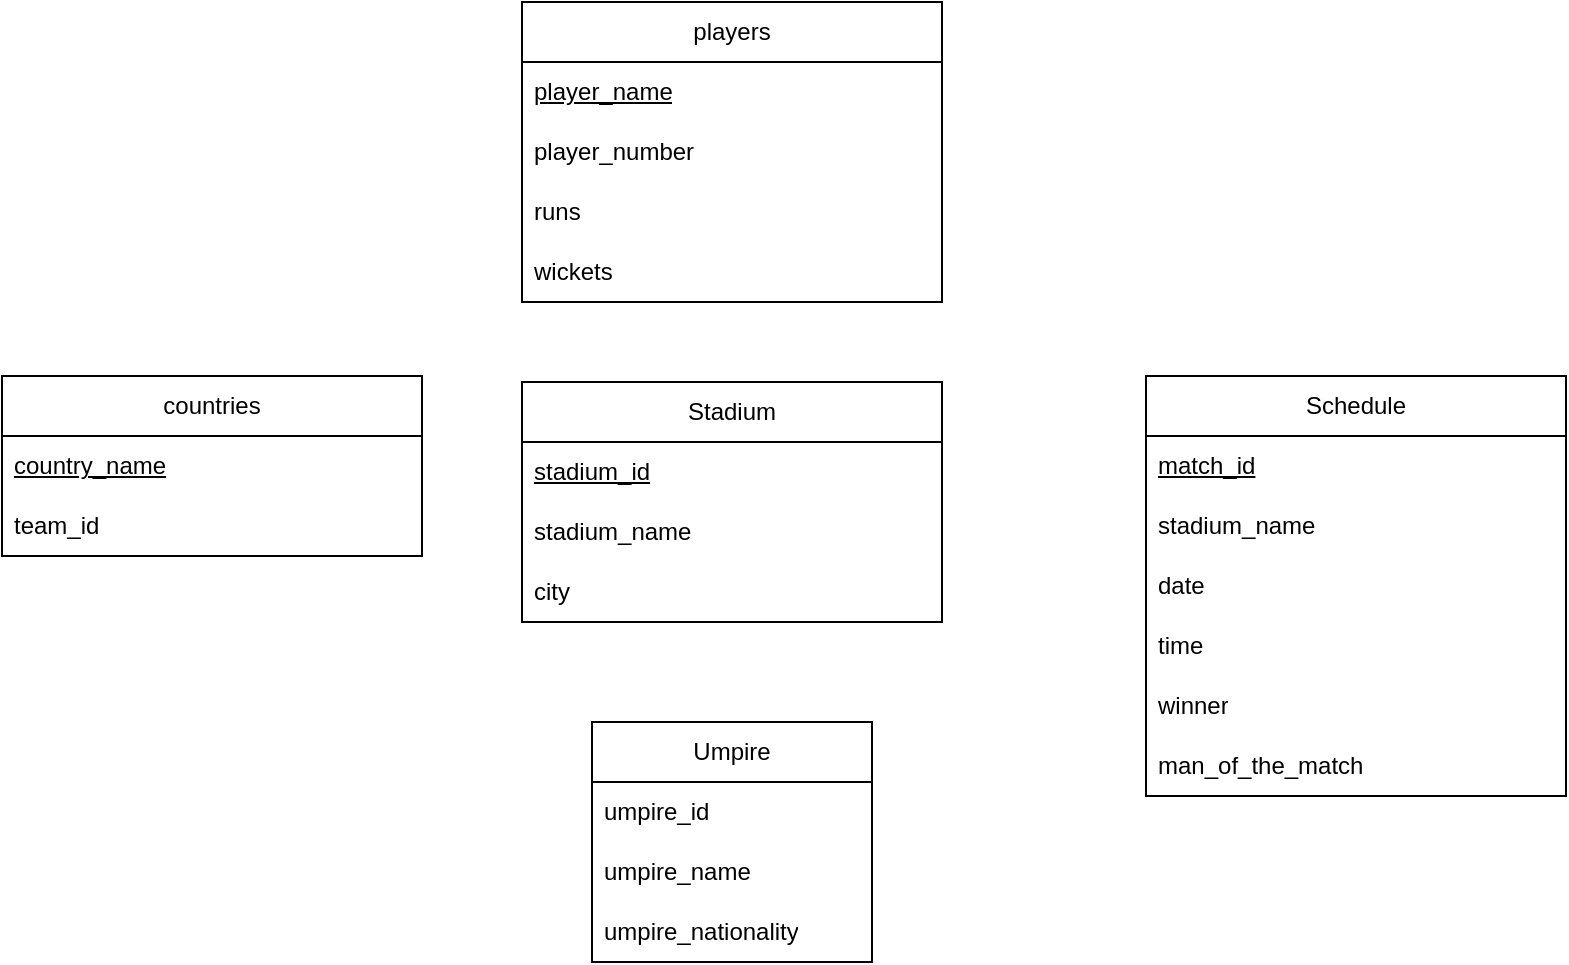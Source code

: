 <mxfile version="24.7.13">
  <diagram name="Page-1" id="-DKfFspGXf2tjMDzJ1xV">
    <mxGraphModel dx="1073" dy="583" grid="1" gridSize="10" guides="1" tooltips="1" connect="1" arrows="1" fold="1" page="1" pageScale="1" pageWidth="850" pageHeight="1100" math="0" shadow="0">
      <root>
        <mxCell id="0" />
        <mxCell id="1" parent="0" />
        <mxCell id="gVDEHbl3l0rGDU3breij-1" value="countries" style="swimlane;fontStyle=0;childLayout=stackLayout;horizontal=1;startSize=30;horizontalStack=0;resizeParent=1;resizeParentMax=0;resizeLast=0;collapsible=1;marginBottom=0;whiteSpace=wrap;html=1;" vertex="1" parent="1">
          <mxGeometry y="297" width="210" height="90" as="geometry">
            <mxRectangle x="50" y="270" width="100" height="30" as="alternateBounds" />
          </mxGeometry>
        </mxCell>
        <mxCell id="gVDEHbl3l0rGDU3breij-4" value="&lt;u&gt;country_name&lt;/u&gt;" style="text;strokeColor=none;fillColor=none;align=left;verticalAlign=middle;spacingLeft=4;spacingRight=4;overflow=hidden;points=[[0,0.5],[1,0.5]];portConstraint=eastwest;rotatable=0;whiteSpace=wrap;html=1;" vertex="1" parent="gVDEHbl3l0rGDU3breij-1">
          <mxGeometry y="30" width="210" height="30" as="geometry" />
        </mxCell>
        <mxCell id="gVDEHbl3l0rGDU3breij-29" value="team_id" style="text;strokeColor=none;fillColor=none;align=left;verticalAlign=middle;spacingLeft=4;spacingRight=4;overflow=hidden;points=[[0,0.5],[1,0.5]];portConstraint=eastwest;rotatable=0;whiteSpace=wrap;html=1;" vertex="1" parent="gVDEHbl3l0rGDU3breij-1">
          <mxGeometry y="60" width="210" height="30" as="geometry" />
        </mxCell>
        <mxCell id="gVDEHbl3l0rGDU3breij-13" value="Schedule" style="swimlane;fontStyle=0;childLayout=stackLayout;horizontal=1;startSize=30;horizontalStack=0;resizeParent=1;resizeParentMax=0;resizeLast=0;collapsible=1;marginBottom=0;whiteSpace=wrap;html=1;" vertex="1" parent="1">
          <mxGeometry x="572" y="297" width="210" height="210" as="geometry">
            <mxRectangle x="50" y="270" width="100" height="30" as="alternateBounds" />
          </mxGeometry>
        </mxCell>
        <mxCell id="gVDEHbl3l0rGDU3breij-15" value="&lt;u&gt;match_id&lt;/u&gt;" style="text;strokeColor=none;fillColor=none;align=left;verticalAlign=middle;spacingLeft=4;spacingRight=4;overflow=hidden;points=[[0,0.5],[1,0.5]];portConstraint=eastwest;rotatable=0;whiteSpace=wrap;html=1;" vertex="1" parent="gVDEHbl3l0rGDU3breij-13">
          <mxGeometry y="30" width="210" height="30" as="geometry" />
        </mxCell>
        <mxCell id="gVDEHbl3l0rGDU3breij-16" value="stadium_name" style="text;strokeColor=none;fillColor=none;align=left;verticalAlign=middle;spacingLeft=4;spacingRight=4;overflow=hidden;points=[[0,0.5],[1,0.5]];portConstraint=eastwest;rotatable=0;whiteSpace=wrap;html=1;" vertex="1" parent="gVDEHbl3l0rGDU3breij-13">
          <mxGeometry y="60" width="210" height="30" as="geometry" />
        </mxCell>
        <mxCell id="gVDEHbl3l0rGDU3breij-32" value="date" style="text;strokeColor=none;fillColor=none;align=left;verticalAlign=middle;spacingLeft=4;spacingRight=4;overflow=hidden;points=[[0,0.5],[1,0.5]];portConstraint=eastwest;rotatable=0;whiteSpace=wrap;html=1;" vertex="1" parent="gVDEHbl3l0rGDU3breij-13">
          <mxGeometry y="90" width="210" height="30" as="geometry" />
        </mxCell>
        <mxCell id="gVDEHbl3l0rGDU3breij-33" value="time" style="text;strokeColor=none;fillColor=none;align=left;verticalAlign=middle;spacingLeft=4;spacingRight=4;overflow=hidden;points=[[0,0.5],[1,0.5]];portConstraint=eastwest;rotatable=0;whiteSpace=wrap;html=1;" vertex="1" parent="gVDEHbl3l0rGDU3breij-13">
          <mxGeometry y="120" width="210" height="30" as="geometry" />
        </mxCell>
        <mxCell id="gVDEHbl3l0rGDU3breij-34" value="winner" style="text;strokeColor=none;fillColor=none;align=left;verticalAlign=middle;spacingLeft=4;spacingRight=4;overflow=hidden;points=[[0,0.5],[1,0.5]];portConstraint=eastwest;rotatable=0;whiteSpace=wrap;html=1;" vertex="1" parent="gVDEHbl3l0rGDU3breij-13">
          <mxGeometry y="150" width="210" height="30" as="geometry" />
        </mxCell>
        <mxCell id="gVDEHbl3l0rGDU3breij-52" value="man_of_the_match" style="text;strokeColor=none;fillColor=none;align=left;verticalAlign=middle;spacingLeft=4;spacingRight=4;overflow=hidden;points=[[0,0.5],[1,0.5]];portConstraint=eastwest;rotatable=0;whiteSpace=wrap;html=1;" vertex="1" parent="gVDEHbl3l0rGDU3breij-13">
          <mxGeometry y="180" width="210" height="30" as="geometry" />
        </mxCell>
        <mxCell id="gVDEHbl3l0rGDU3breij-21" value="players" style="swimlane;fontStyle=0;childLayout=stackLayout;horizontal=1;startSize=30;horizontalStack=0;resizeParent=1;resizeParentMax=0;resizeLast=0;collapsible=1;marginBottom=0;whiteSpace=wrap;html=1;" vertex="1" parent="1">
          <mxGeometry x="260" y="110" width="210" height="150" as="geometry">
            <mxRectangle x="50" y="270" width="100" height="30" as="alternateBounds" />
          </mxGeometry>
        </mxCell>
        <mxCell id="gVDEHbl3l0rGDU3breij-24" value="&lt;u&gt;player_name&lt;/u&gt;" style="text;strokeColor=none;fillColor=none;align=left;verticalAlign=middle;spacingLeft=4;spacingRight=4;overflow=hidden;points=[[0,0.5],[1,0.5]];portConstraint=eastwest;rotatable=0;whiteSpace=wrap;html=1;" vertex="1" parent="gVDEHbl3l0rGDU3breij-21">
          <mxGeometry y="30" width="210" height="30" as="geometry" />
        </mxCell>
        <mxCell id="gVDEHbl3l0rGDU3breij-43" value="player_number" style="text;strokeColor=none;fillColor=none;align=left;verticalAlign=middle;spacingLeft=4;spacingRight=4;overflow=hidden;points=[[0,0.5],[1,0.5]];portConstraint=eastwest;rotatable=0;whiteSpace=wrap;html=1;" vertex="1" parent="gVDEHbl3l0rGDU3breij-21">
          <mxGeometry y="60" width="210" height="30" as="geometry" />
        </mxCell>
        <mxCell id="gVDEHbl3l0rGDU3breij-50" value="runs" style="text;strokeColor=none;fillColor=none;align=left;verticalAlign=middle;spacingLeft=4;spacingRight=4;overflow=hidden;points=[[0,0.5],[1,0.5]];portConstraint=eastwest;rotatable=0;whiteSpace=wrap;html=1;" vertex="1" parent="gVDEHbl3l0rGDU3breij-21">
          <mxGeometry y="90" width="210" height="30" as="geometry" />
        </mxCell>
        <mxCell id="gVDEHbl3l0rGDU3breij-51" value="wickets" style="text;strokeColor=none;fillColor=none;align=left;verticalAlign=middle;spacingLeft=4;spacingRight=4;overflow=hidden;points=[[0,0.5],[1,0.5]];portConstraint=eastwest;rotatable=0;whiteSpace=wrap;html=1;" vertex="1" parent="gVDEHbl3l0rGDU3breij-21">
          <mxGeometry y="120" width="210" height="30" as="geometry" />
        </mxCell>
        <mxCell id="gVDEHbl3l0rGDU3breij-35" value="Stadium" style="swimlane;fontStyle=0;childLayout=stackLayout;horizontal=1;startSize=30;horizontalStack=0;resizeParent=1;resizeParentMax=0;resizeLast=0;collapsible=1;marginBottom=0;whiteSpace=wrap;html=1;" vertex="1" parent="1">
          <mxGeometry x="260" y="300" width="210" height="120" as="geometry">
            <mxRectangle x="50" y="270" width="100" height="30" as="alternateBounds" />
          </mxGeometry>
        </mxCell>
        <mxCell id="gVDEHbl3l0rGDU3breij-37" value="&lt;u&gt;stadium_id&lt;/u&gt;" style="text;strokeColor=none;fillColor=none;align=left;verticalAlign=middle;spacingLeft=4;spacingRight=4;overflow=hidden;points=[[0,0.5],[1,0.5]];portConstraint=eastwest;rotatable=0;whiteSpace=wrap;html=1;" vertex="1" parent="gVDEHbl3l0rGDU3breij-35">
          <mxGeometry y="30" width="210" height="30" as="geometry" />
        </mxCell>
        <mxCell id="gVDEHbl3l0rGDU3breij-36" value="stadium_name" style="text;strokeColor=none;fillColor=none;align=left;verticalAlign=middle;spacingLeft=4;spacingRight=4;overflow=hidden;points=[[0,0.5],[1,0.5]];portConstraint=eastwest;rotatable=0;whiteSpace=wrap;html=1;" vertex="1" parent="gVDEHbl3l0rGDU3breij-35">
          <mxGeometry y="60" width="210" height="30" as="geometry" />
        </mxCell>
        <mxCell id="gVDEHbl3l0rGDU3breij-38" value="city" style="text;strokeColor=none;fillColor=none;align=left;verticalAlign=middle;spacingLeft=4;spacingRight=4;overflow=hidden;points=[[0,0.5],[1,0.5]];portConstraint=eastwest;rotatable=0;whiteSpace=wrap;html=1;" vertex="1" parent="gVDEHbl3l0rGDU3breij-35">
          <mxGeometry y="90" width="210" height="30" as="geometry" />
        </mxCell>
        <mxCell id="gVDEHbl3l0rGDU3breij-44" value="Umpire" style="swimlane;fontStyle=0;childLayout=stackLayout;horizontal=1;startSize=30;horizontalStack=0;resizeParent=1;resizeParentMax=0;resizeLast=0;collapsible=1;marginBottom=0;whiteSpace=wrap;html=1;" vertex="1" parent="1">
          <mxGeometry x="295" y="470" width="140" height="120" as="geometry" />
        </mxCell>
        <mxCell id="gVDEHbl3l0rGDU3breij-45" value="umpire_id" style="text;strokeColor=none;fillColor=none;align=left;verticalAlign=middle;spacingLeft=4;spacingRight=4;overflow=hidden;points=[[0,0.5],[1,0.5]];portConstraint=eastwest;rotatable=0;whiteSpace=wrap;html=1;" vertex="1" parent="gVDEHbl3l0rGDU3breij-44">
          <mxGeometry y="30" width="140" height="30" as="geometry" />
        </mxCell>
        <mxCell id="gVDEHbl3l0rGDU3breij-46" value="umpire_name" style="text;strokeColor=none;fillColor=none;align=left;verticalAlign=middle;spacingLeft=4;spacingRight=4;overflow=hidden;points=[[0,0.5],[1,0.5]];portConstraint=eastwest;rotatable=0;whiteSpace=wrap;html=1;" vertex="1" parent="gVDEHbl3l0rGDU3breij-44">
          <mxGeometry y="60" width="140" height="30" as="geometry" />
        </mxCell>
        <mxCell id="gVDEHbl3l0rGDU3breij-47" value="umpire_nationality" style="text;strokeColor=none;fillColor=none;align=left;verticalAlign=middle;spacingLeft=4;spacingRight=4;overflow=hidden;points=[[0,0.5],[1,0.5]];portConstraint=eastwest;rotatable=0;whiteSpace=wrap;html=1;" vertex="1" parent="gVDEHbl3l0rGDU3breij-44">
          <mxGeometry y="90" width="140" height="30" as="geometry" />
        </mxCell>
      </root>
    </mxGraphModel>
  </diagram>
</mxfile>
